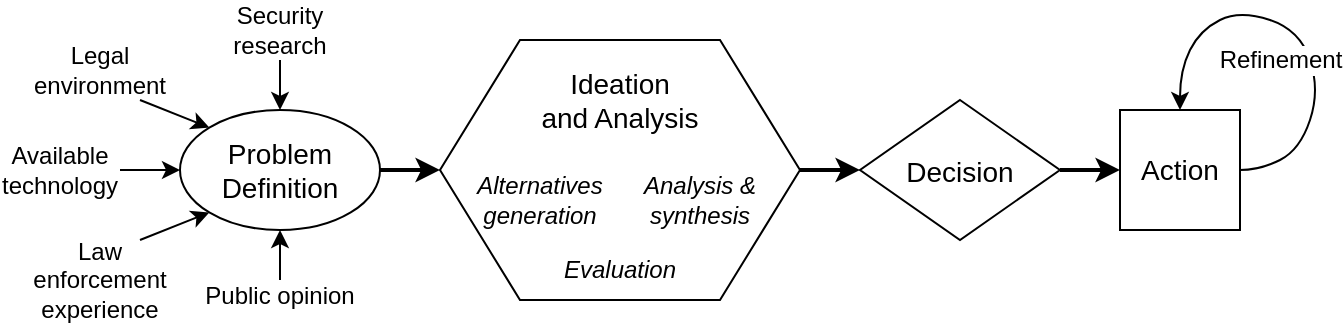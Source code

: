 <mxfile version="13.7.9" type="device"><diagram id="HVAMdCWFJP8L4cUW8Vpn" name="Page-1"><mxGraphModel dx="317" dy="174" grid="1" gridSize="10" guides="1" tooltips="1" connect="1" arrows="1" fold="1" page="1" pageScale="1" pageWidth="850" pageHeight="1100" math="0" shadow="0"><root><mxCell id="0"/><mxCell id="1" parent="0"/><mxCell id="NmX_NDQQ8Z_-BuitTcs1-1" value="Problem&lt;br&gt;Definition" style="ellipse;whiteSpace=wrap;html=1;fontSize=14;" parent="1" vertex="1"><mxGeometry x="180" y="140" width="100" height="60" as="geometry"/></mxCell><mxCell id="NmX_NDQQ8Z_-BuitTcs1-11" style="edgeStyle=orthogonalEdgeStyle;rounded=0;orthogonalLoop=1;jettySize=auto;html=1;exitX=1;exitY=0.5;exitDx=0;exitDy=0;entryX=0;entryY=0.5;entryDx=0;entryDy=0;strokeWidth=2;fontSize=14;" parent="1" source="NmX_NDQQ8Z_-BuitTcs1-6" target="NmX_NDQQ8Z_-BuitTcs1-7" edge="1"><mxGeometry relative="1" as="geometry"/></mxCell><mxCell id="NmX_NDQQ8Z_-BuitTcs1-6" value="&lt;font style=&quot;font-size: 14px&quot;&gt;Decision&lt;/font&gt;" style="rhombus;whiteSpace=wrap;html=1;fontSize=16;" parent="1" vertex="1"><mxGeometry x="520" y="135" width="100" height="70" as="geometry"/></mxCell><mxCell id="NmX_NDQQ8Z_-BuitTcs1-7" value="Action" style="whiteSpace=wrap;html=1;fontSize=14;aspect=fixed;" parent="1" vertex="1"><mxGeometry x="650" y="140" width="60" height="60" as="geometry"/></mxCell><mxCell id="NmX_NDQQ8Z_-BuitTcs1-8" value="Ideation&lt;br&gt;and Analysis" style="shape=hexagon;perimeter=hexagonPerimeter2;whiteSpace=wrap;html=1;fixedSize=1;fontSize=14;size=40;verticalAlign=top;spacingTop=7;" parent="1" vertex="1"><mxGeometry x="310" y="105" width="180" height="130" as="geometry"/></mxCell><mxCell id="NmX_NDQQ8Z_-BuitTcs1-10" value="" style="endArrow=classic;html=1;fontSize=14;exitX=1;exitY=0.5;exitDx=0;exitDy=0;entryX=0;entryY=0.5;entryDx=0;entryDy=0;strokeWidth=2;fontStyle=2" parent="1" source="NmX_NDQQ8Z_-BuitTcs1-8" target="NmX_NDQQ8Z_-BuitTcs1-6" edge="1"><mxGeometry width="50" height="50" relative="1" as="geometry"><mxPoint x="270" y="185" as="sourcePoint"/><mxPoint x="330" y="185" as="targetPoint"/></mxGeometry></mxCell><mxCell id="NmX_NDQQ8Z_-BuitTcs1-23" value="Analysis &amp;amp; synthesis" style="text;html=1;strokeColor=none;fillColor=none;align=center;verticalAlign=middle;whiteSpace=wrap;rounded=0;fontSize=12;fontStyle=2" parent="1" vertex="1"><mxGeometry x="400" y="170" width="80" height="30" as="geometry"/></mxCell><mxCell id="NmX_NDQQ8Z_-BuitTcs1-24" value="Alternatives generation" style="text;html=1;strokeColor=none;fillColor=none;align=center;verticalAlign=middle;whiteSpace=wrap;rounded=0;fontSize=12;fontStyle=2" parent="1" vertex="1"><mxGeometry x="320" y="170" width="80" height="30" as="geometry"/></mxCell><mxCell id="NmX_NDQQ8Z_-BuitTcs1-29" style="edgeStyle=orthogonalEdgeStyle;rounded=1;orthogonalLoop=1;jettySize=auto;html=1;entryX=0.5;entryY=0;entryDx=0;entryDy=0;strokeWidth=1;fontSize=12;" parent="1" source="NmX_NDQQ8Z_-BuitTcs1-28" target="NmX_NDQQ8Z_-BuitTcs1-1" edge="1"><mxGeometry relative="1" as="geometry"/></mxCell><mxCell id="NmX_NDQQ8Z_-BuitTcs1-28" value="Security research" style="text;html=1;strokeColor=none;fillColor=none;align=center;verticalAlign=middle;whiteSpace=wrap;rounded=0;fontSize=12;" parent="1" vertex="1"><mxGeometry x="190" y="85" width="80" height="30" as="geometry"/></mxCell><mxCell id="NmX_NDQQ8Z_-BuitTcs1-30" value="Legal environment" style="text;html=1;strokeColor=none;fillColor=none;align=center;verticalAlign=middle;whiteSpace=wrap;rounded=0;fontSize=12;" parent="1" vertex="1"><mxGeometry x="100" y="105" width="80" height="30" as="geometry"/></mxCell><mxCell id="NmX_NDQQ8Z_-BuitTcs1-31" value="Available technology" style="text;html=1;strokeColor=none;fillColor=none;align=center;verticalAlign=middle;whiteSpace=wrap;rounded=0;fontSize=12;" parent="1" vertex="1"><mxGeometry x="90" y="155" width="60" height="30" as="geometry"/></mxCell><mxCell id="NmX_NDQQ8Z_-BuitTcs1-32" value="Law enforcement experience" style="text;html=1;strokeColor=none;fillColor=none;align=center;verticalAlign=middle;whiteSpace=wrap;rounded=0;fontSize=12;" parent="1" vertex="1"><mxGeometry x="100" y="205" width="80" height="40" as="geometry"/></mxCell><mxCell id="NmX_NDQQ8Z_-BuitTcs1-34" value="" style="endArrow=classic;html=1;strokeWidth=1;fontSize=12;exitX=0.75;exitY=0;exitDx=0;exitDy=0;entryX=0;entryY=1;entryDx=0;entryDy=0;" parent="1" source="NmX_NDQQ8Z_-BuitTcs1-32" target="NmX_NDQQ8Z_-BuitTcs1-1" edge="1"><mxGeometry width="50" height="50" relative="1" as="geometry"><mxPoint x="360" y="135" as="sourcePoint"/><mxPoint x="410" y="85" as="targetPoint"/></mxGeometry></mxCell><mxCell id="NmX_NDQQ8Z_-BuitTcs1-35" value="" style="endArrow=classic;html=1;strokeWidth=1;fontSize=12;exitX=1;exitY=0.5;exitDx=0;exitDy=0;entryX=0;entryY=0.5;entryDx=0;entryDy=0;" parent="1" source="NmX_NDQQ8Z_-BuitTcs1-31" target="NmX_NDQQ8Z_-BuitTcs1-1" edge="1"><mxGeometry width="50" height="50" relative="1" as="geometry"><mxPoint x="360" y="135" as="sourcePoint"/><mxPoint x="410" y="85" as="targetPoint"/></mxGeometry></mxCell><mxCell id="NmX_NDQQ8Z_-BuitTcs1-36" value="" style="endArrow=classic;html=1;strokeWidth=1;fontSize=12;exitX=0.75;exitY=1;exitDx=0;exitDy=0;entryX=0;entryY=0;entryDx=0;entryDy=0;" parent="1" source="NmX_NDQQ8Z_-BuitTcs1-30" target="NmX_NDQQ8Z_-BuitTcs1-1" edge="1"><mxGeometry width="50" height="50" relative="1" as="geometry"><mxPoint x="360" y="135" as="sourcePoint"/><mxPoint x="410" y="85" as="targetPoint"/></mxGeometry></mxCell><mxCell id="4Dh0dAHeM9UdzxpaWlGg-1" value="" style="endArrow=classic;html=1;fontSize=14;exitX=1;exitY=0.5;exitDx=0;exitDy=0;entryX=0;entryY=0.5;entryDx=0;entryDy=0;strokeWidth=2;" edge="1" parent="1" source="NmX_NDQQ8Z_-BuitTcs1-1" target="NmX_NDQQ8Z_-BuitTcs1-8"><mxGeometry width="50" height="50" relative="1" as="geometry"><mxPoint x="510.0" y="185" as="sourcePoint"/><mxPoint x="540.0" y="185" as="targetPoint"/></mxGeometry></mxCell><mxCell id="4Dh0dAHeM9UdzxpaWlGg-3" style="edgeStyle=orthogonalEdgeStyle;rounded=0;orthogonalLoop=1;jettySize=auto;html=1;entryX=0.5;entryY=1;entryDx=0;entryDy=0;startArrow=none;startFill=0;endArrow=classic;endFill=1;" edge="1" parent="1" source="4Dh0dAHeM9UdzxpaWlGg-2" target="NmX_NDQQ8Z_-BuitTcs1-1"><mxGeometry relative="1" as="geometry"/></mxCell><mxCell id="4Dh0dAHeM9UdzxpaWlGg-2" value="Public opinion" style="text;html=1;strokeColor=none;fillColor=none;align=center;verticalAlign=middle;whiteSpace=wrap;rounded=0;fontSize=12;" vertex="1" parent="1"><mxGeometry x="190" y="225" width="80" height="15" as="geometry"/></mxCell><mxCell id="4Dh0dAHeM9UdzxpaWlGg-4" value="Evaluation" style="text;html=1;strokeColor=none;fillColor=none;align=center;verticalAlign=middle;whiteSpace=wrap;rounded=0;fontSize=12;fontStyle=2" vertex="1" parent="1"><mxGeometry x="365" y="205" width="70" height="30" as="geometry"/></mxCell><mxCell id="4Dh0dAHeM9UdzxpaWlGg-7" value="" style="endArrow=classic;html=1;exitX=1;exitY=0.5;exitDx=0;exitDy=0;entryX=0.5;entryY=0;entryDx=0;entryDy=0;curved=1;" edge="1" parent="1" source="NmX_NDQQ8Z_-BuitTcs1-7" target="NmX_NDQQ8Z_-BuitTcs1-7"><mxGeometry width="50" height="50" relative="1" as="geometry"><mxPoint x="730" y="210" as="sourcePoint"/><mxPoint x="780" y="160" as="targetPoint"/><Array as="points"><mxPoint x="720" y="170"/><mxPoint x="740" y="160"/><mxPoint x="750" y="130"/><mxPoint x="740" y="100"/><mxPoint x="710" y="90"/><mxPoint x="690" y="100"/><mxPoint x="680" y="120"/></Array></mxGeometry></mxCell><mxCell id="4Dh0dAHeM9UdzxpaWlGg-8" value="&lt;font style=&quot;font-size: 12px&quot;&gt;Refinement&lt;/font&gt;" style="edgeLabel;html=1;align=center;verticalAlign=middle;resizable=0;points=[];" vertex="1" connectable="0" parent="4Dh0dAHeM9UdzxpaWlGg-7"><mxGeometry x="-0.096" relative="1" as="geometry"><mxPoint x="-12.59" y="6.37" as="offset"/></mxGeometry></mxCell></root></mxGraphModel></diagram></mxfile>